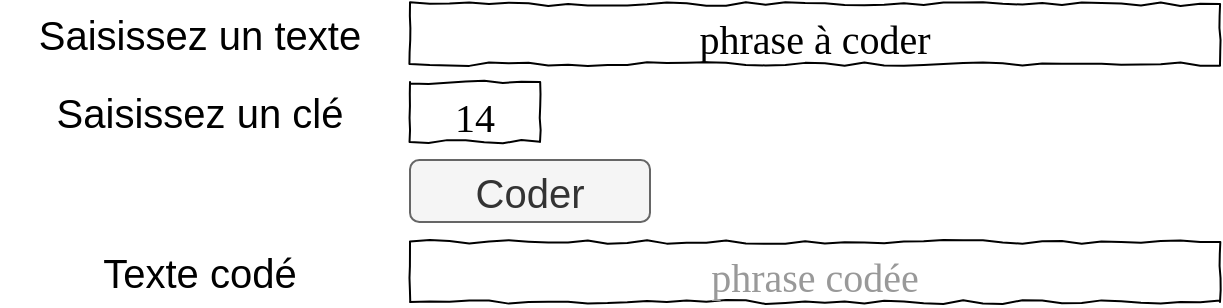 <mxfile version="20.4.1" type="github">
  <diagram name="Page-1" id="03018318-947c-dd8e-b7a3-06fadd420f32">
    <mxGraphModel dx="989" dy="683" grid="1" gridSize="10" guides="1" tooltips="1" connect="1" arrows="1" fold="1" page="1" pageScale="1" pageWidth="1100" pageHeight="850" background="none" math="0" shadow="0">
      <root>
        <mxCell id="0" />
        <mxCell id="1" parent="0" />
        <mxCell id="677b7b8949515195-2" value="&lt;font style=&quot;font-size: 20px;&quot;&gt;phrase à coder&lt;/font&gt;" style="whiteSpace=wrap;html=1;rounded=0;shadow=0;labelBackgroundColor=none;strokeWidth=1;fontFamily=Verdana;fontSize=28;align=center;comic=1;" parent="1" vertex="1">
          <mxGeometry x="255" y="90" width="405" height="30" as="geometry" />
        </mxCell>
        <mxCell id="-m5xdBGjjlJXM41IQzPP-1" value="Saisissez un texte" style="text;html=1;strokeColor=none;fillColor=none;align=center;verticalAlign=middle;whiteSpace=wrap;rounded=0;fontSize=20;" vertex="1" parent="1">
          <mxGeometry x="50" y="90" width="200" height="30" as="geometry" />
        </mxCell>
        <mxCell id="-m5xdBGjjlJXM41IQzPP-2" value="&lt;font style=&quot;font-size: 20px;&quot;&gt;14&lt;/font&gt;" style="whiteSpace=wrap;html=1;rounded=0;shadow=0;labelBackgroundColor=none;strokeWidth=1;fontFamily=Verdana;fontSize=28;align=center;comic=1;" vertex="1" parent="1">
          <mxGeometry x="255" y="129" width="65" height="30" as="geometry" />
        </mxCell>
        <mxCell id="-m5xdBGjjlJXM41IQzPP-3" value="Saisissez un clé" style="text;html=1;strokeColor=none;fillColor=none;align=center;verticalAlign=middle;whiteSpace=wrap;rounded=0;fontSize=20;" vertex="1" parent="1">
          <mxGeometry x="50" y="129" width="200" height="30" as="geometry" />
        </mxCell>
        <mxCell id="-m5xdBGjjlJXM41IQzPP-4" value="&lt;font style=&quot;font-size: 20px;&quot; color=&quot;#999999&quot;&gt;phrase codée&lt;/font&gt;" style="whiteSpace=wrap;html=1;rounded=0;shadow=0;labelBackgroundColor=none;strokeWidth=1;fontFamily=Verdana;fontSize=28;align=center;comic=1;" vertex="1" parent="1">
          <mxGeometry x="255" y="209" width="405" height="30" as="geometry" />
        </mxCell>
        <mxCell id="-m5xdBGjjlJXM41IQzPP-5" value="Texte codé" style="text;html=1;strokeColor=none;fillColor=none;align=center;verticalAlign=middle;whiteSpace=wrap;rounded=0;fontSize=20;" vertex="1" parent="1">
          <mxGeometry x="50" y="209" width="200" height="30" as="geometry" />
        </mxCell>
        <mxCell id="-m5xdBGjjlJXM41IQzPP-6" value="Coder" style="rounded=1;whiteSpace=wrap;html=1;fontSize=20;fillColor=#f5f5f5;fontColor=#333333;strokeColor=#666666;" vertex="1" parent="1">
          <mxGeometry x="255" y="168" width="120" height="31" as="geometry" />
        </mxCell>
      </root>
    </mxGraphModel>
  </diagram>
</mxfile>
